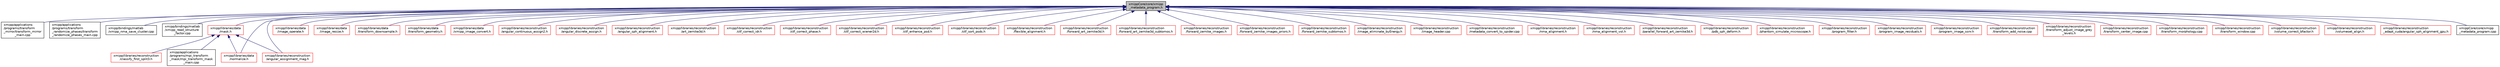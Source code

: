 digraph "xmippCore/core/xmipp_metadata_program.h"
{
  edge [fontname="Helvetica",fontsize="10",labelfontname="Helvetica",labelfontsize="10"];
  node [fontname="Helvetica",fontsize="10",shape=record];
  Node39 [label="xmippCore/core/xmipp\l_metadata_program.h",height=0.2,width=0.4,color="black", fillcolor="grey75", style="filled", fontcolor="black"];
  Node39 -> Node40 [dir="back",color="midnightblue",fontsize="10",style="solid",fontname="Helvetica"];
  Node40 [label="xmipp/applications\l/programs/transform\l_mirror/transform_mirror\l_main.cpp",height=0.2,width=0.4,color="black", fillcolor="white", style="filled",URL="$transform__mirror__main_8cpp.html"];
  Node39 -> Node41 [dir="back",color="midnightblue",fontsize="10",style="solid",fontname="Helvetica"];
  Node41 [label="xmipp/applications\l/programs/transform\l_randomize_phases/transform\l_randomize_phases_main.cpp",height=0.2,width=0.4,color="black", fillcolor="white", style="filled",URL="$transform__randomize__phases__main_8cpp.html"];
  Node39 -> Node42 [dir="back",color="midnightblue",fontsize="10",style="solid",fontname="Helvetica"];
  Node42 [label="xmipp/bindings/matlab\l/xmipp_nma_save_cluster.cpp",height=0.2,width=0.4,color="black", fillcolor="white", style="filled",URL="$xmipp__nma__save__cluster_8cpp.html"];
  Node39 -> Node43 [dir="back",color="midnightblue",fontsize="10",style="solid",fontname="Helvetica"];
  Node43 [label="xmipp/bindings/matlab\l/xmipp_read_structure\l_factor.cpp",height=0.2,width=0.4,color="black", fillcolor="white", style="filled",URL="$xmipp__read__structure__factor_8cpp.html"];
  Node39 -> Node44 [dir="back",color="midnightblue",fontsize="10",style="solid",fontname="Helvetica"];
  Node44 [label="xmipp/libraries/data\l/mask.h",height=0.2,width=0.4,color="red", fillcolor="white", style="filled",URL="$mask_8h.html"];
  Node44 -> Node45 [dir="back",color="midnightblue",fontsize="10",style="solid",fontname="Helvetica"];
  Node45 [label="xmipp/libraries/reconstruction\l/classify_first_split3.h",height=0.2,width=0.4,color="red", fillcolor="white", style="filled",URL="$classify__first__split3_8h.html"];
  Node44 -> Node48 [dir="back",color="midnightblue",fontsize="10",style="solid",fontname="Helvetica"];
  Node48 [label="xmipp/applications\l/programs/mpi_transform\l_mask/mpi_transform_mask\l_main.cpp",height=0.2,width=0.4,color="black", fillcolor="white", style="filled",URL="$mpi__transform__mask__main_8cpp.html"];
  Node44 -> Node57 [dir="back",color="midnightblue",fontsize="10",style="solid",fontname="Helvetica"];
  Node57 [label="xmipp/libraries/data\l/normalize.h",height=0.2,width=0.4,color="red", fillcolor="white", style="filled",URL="$normalize_8h.html"];
  Node44 -> Node84 [dir="back",color="midnightblue",fontsize="10",style="solid",fontname="Helvetica"];
  Node84 [label="xmipp/libraries/reconstruction\l/angular_assignment_mag.h",height=0.2,width=0.4,color="red", fillcolor="white", style="filled",URL="$angular__assignment__mag_8h.html"];
  Node39 -> Node207 [dir="back",color="midnightblue",fontsize="10",style="solid",fontname="Helvetica"];
  Node207 [label="xmipp/libraries/data\l/image_operate.h",height=0.2,width=0.4,color="red", fillcolor="white", style="filled",URL="$image__operate_8h.html"];
  Node39 -> Node211 [dir="back",color="midnightblue",fontsize="10",style="solid",fontname="Helvetica"];
  Node211 [label="xmipp/libraries/data\l/image_resize.h",height=0.2,width=0.4,color="red", fillcolor="white", style="filled",URL="$image__resize_8h.html"];
  Node39 -> Node57 [dir="back",color="midnightblue",fontsize="10",style="solid",fontname="Helvetica"];
  Node39 -> Node215 [dir="back",color="midnightblue",fontsize="10",style="solid",fontname="Helvetica"];
  Node215 [label="xmipp/libraries/data\l/transform_downsample.h",height=0.2,width=0.4,color="red", fillcolor="white", style="filled",URL="$transform__downsample_8h.html"];
  Node39 -> Node221 [dir="back",color="midnightblue",fontsize="10",style="solid",fontname="Helvetica"];
  Node221 [label="xmipp/libraries/data\l/transform_geometry.h",height=0.2,width=0.4,color="red", fillcolor="white", style="filled",URL="$transform__geometry_8h.html"];
  Node39 -> Node225 [dir="back",color="midnightblue",fontsize="10",style="solid",fontname="Helvetica"];
  Node225 [label="xmipp/libraries/data\l/xmipp_image_convert.h",height=0.2,width=0.4,color="red", fillcolor="white", style="filled",URL="$xmipp__image__convert_8h.html"];
  Node39 -> Node84 [dir="back",color="midnightblue",fontsize="10",style="solid",fontname="Helvetica"];
  Node39 -> Node231 [dir="back",color="midnightblue",fontsize="10",style="solid",fontname="Helvetica"];
  Node231 [label="xmipp/libraries/reconstruction\l/angular_continuous_assign2.h",height=0.2,width=0.4,color="red", fillcolor="white", style="filled",URL="$angular__continuous__assign2_8h.html"];
  Node39 -> Node235 [dir="back",color="midnightblue",fontsize="10",style="solid",fontname="Helvetica"];
  Node235 [label="xmipp/libraries/reconstruction\l/angular_discrete_assign.h",height=0.2,width=0.4,color="red", fillcolor="white", style="filled",URL="$angular__discrete__assign_8h.html"];
  Node39 -> Node238 [dir="back",color="midnightblue",fontsize="10",style="solid",fontname="Helvetica"];
  Node238 [label="xmipp/libraries/reconstruction\l/angular_sph_alignment.h",height=0.2,width=0.4,color="red", fillcolor="white", style="filled",URL="$angular__sph__alignment_8h.html"];
  Node39 -> Node242 [dir="back",color="midnightblue",fontsize="10",style="solid",fontname="Helvetica"];
  Node242 [label="xmipp/libraries/reconstruction\l/art_zernike3d.h",height=0.2,width=0.4,color="red", fillcolor="white", style="filled",URL="$art__zernike3d_8h.html"];
  Node39 -> Node244 [dir="back",color="midnightblue",fontsize="10",style="solid",fontname="Helvetica"];
  Node244 [label="xmipp/libraries/reconstruction\l/ctf_correct_idr.h",height=0.2,width=0.4,color="red", fillcolor="white", style="filled",URL="$ctf__correct__idr_8h.html"];
  Node39 -> Node248 [dir="back",color="midnightblue",fontsize="10",style="solid",fontname="Helvetica"];
  Node248 [label="xmipp/libraries/reconstruction\l/ctf_correct_phase.h",height=0.2,width=0.4,color="red", fillcolor="white", style="filled",URL="$ctf__correct__phase_8h.html"];
  Node39 -> Node252 [dir="back",color="midnightblue",fontsize="10",style="solid",fontname="Helvetica"];
  Node252 [label="xmipp/libraries/reconstruction\l/ctf_correct_wiener2d.h",height=0.2,width=0.4,color="red", fillcolor="white", style="filled",URL="$ctf__correct__wiener2d_8h.html"];
  Node39 -> Node256 [dir="back",color="midnightblue",fontsize="10",style="solid",fontname="Helvetica"];
  Node256 [label="xmipp/libraries/reconstruction\l/ctf_enhance_psd.h",height=0.2,width=0.4,color="red", fillcolor="white", style="filled",URL="$ctf__enhance__psd_8h.html"];
  Node39 -> Node262 [dir="back",color="midnightblue",fontsize="10",style="solid",fontname="Helvetica"];
  Node262 [label="xmipp/libraries/reconstruction\l/ctf_sort_psds.h",height=0.2,width=0.4,color="red", fillcolor="white", style="filled",URL="$ctf__sort__psds_8h.html"];
  Node39 -> Node267 [dir="back",color="midnightblue",fontsize="10",style="solid",fontname="Helvetica"];
  Node267 [label="xmipp/libraries/reconstruction\l/flexible_alignment.h",height=0.2,width=0.4,color="red", fillcolor="white", style="filled",URL="$flexible__alignment_8h.html"];
  Node39 -> Node270 [dir="back",color="midnightblue",fontsize="10",style="solid",fontname="Helvetica"];
  Node270 [label="xmipp/libraries/reconstruction\l/forward_art_zernike3d.h",height=0.2,width=0.4,color="red", fillcolor="white", style="filled",URL="$forward__art__zernike3d_8h.html"];
  Node39 -> Node272 [dir="back",color="midnightblue",fontsize="10",style="solid",fontname="Helvetica"];
  Node272 [label="xmipp/libraries/reconstruction\l/forward_art_zernike3d_subtomos.h",height=0.2,width=0.4,color="red", fillcolor="white", style="filled",URL="$forward__art__zernike3d__subtomos_8h.html"];
  Node39 -> Node274 [dir="back",color="midnightblue",fontsize="10",style="solid",fontname="Helvetica"];
  Node274 [label="xmipp/libraries/reconstruction\l/forward_zernike_images.h",height=0.2,width=0.4,color="red", fillcolor="white", style="filled",URL="$forward__zernike__images_8h.html"];
  Node39 -> Node278 [dir="back",color="midnightblue",fontsize="10",style="solid",fontname="Helvetica"];
  Node278 [label="xmipp/libraries/reconstruction\l/forward_zernike_images_priors.h",height=0.2,width=0.4,color="red", fillcolor="white", style="filled",URL="$forward__zernike__images__priors_8h.html"];
  Node39 -> Node282 [dir="back",color="midnightblue",fontsize="10",style="solid",fontname="Helvetica"];
  Node282 [label="xmipp/libraries/reconstruction\l/forward_zernike_subtomos.h",height=0.2,width=0.4,color="red", fillcolor="white", style="filled",URL="$forward__zernike__subtomos_8h.html"];
  Node39 -> Node286 [dir="back",color="midnightblue",fontsize="10",style="solid",fontname="Helvetica"];
  Node286 [label="xmipp/libraries/reconstruction\l/image_eliminate_byEnergy.h",height=0.2,width=0.4,color="red", fillcolor="white", style="filled",URL="$image__eliminate__byEnergy_8h.html"];
  Node39 -> Node290 [dir="back",color="midnightblue",fontsize="10",style="solid",fontname="Helvetica"];
  Node290 [label="xmipp/libraries/reconstruction\l/image_header.cpp",height=0.2,width=0.4,color="red", fillcolor="white", style="filled",URL="$image__header_8cpp.html"];
  Node39 -> Node292 [dir="back",color="midnightblue",fontsize="10",style="solid",fontname="Helvetica"];
  Node292 [label="xmipp/libraries/reconstruction\l/metadata_convert_to_spider.cpp",height=0.2,width=0.4,color="red", fillcolor="white", style="filled",URL="$metadata__convert__to__spider_8cpp.html"];
  Node39 -> Node294 [dir="back",color="midnightblue",fontsize="10",style="solid",fontname="Helvetica"];
  Node294 [label="xmipp/libraries/reconstruction\l/nma_alignment.h",height=0.2,width=0.4,color="red", fillcolor="white", style="filled",URL="$nma__alignment_8h.html"];
  Node39 -> Node299 [dir="back",color="midnightblue",fontsize="10",style="solid",fontname="Helvetica"];
  Node299 [label="xmipp/libraries/reconstruction\l/nma_alignment_vol.h",height=0.2,width=0.4,color="red", fillcolor="white", style="filled",URL="$nma__alignment__vol_8h.html"];
  Node39 -> Node305 [dir="back",color="midnightblue",fontsize="10",style="solid",fontname="Helvetica"];
  Node305 [label="xmipp/libraries/reconstruction\l/parallel_forward_art_zernike3d.h",height=0.2,width=0.4,color="red", fillcolor="white", style="filled",URL="$parallel__forward__art__zernike3d_8h.html"];
  Node39 -> Node307 [dir="back",color="midnightblue",fontsize="10",style="solid",fontname="Helvetica"];
  Node307 [label="xmipp/libraries/reconstruction\l/pdb_sph_deform.h",height=0.2,width=0.4,color="red", fillcolor="white", style="filled",URL="$pdb__sph__deform_8h.html"];
  Node39 -> Node310 [dir="back",color="midnightblue",fontsize="10",style="solid",fontname="Helvetica"];
  Node310 [label="xmipp/libraries/reconstruction\l/phantom_simulate_microscope.h",height=0.2,width=0.4,color="red", fillcolor="white", style="filled",URL="$phantom__simulate__microscope_8h.html"];
  Node39 -> Node313 [dir="back",color="midnightblue",fontsize="10",style="solid",fontname="Helvetica"];
  Node313 [label="xmipp/libraries/reconstruction\l/program_filter.h",height=0.2,width=0.4,color="red", fillcolor="white", style="filled",URL="$program__filter_8h.html"];
  Node39 -> Node317 [dir="back",color="midnightblue",fontsize="10",style="solid",fontname="Helvetica"];
  Node317 [label="xmipp/libraries/reconstruction\l/program_image_residuals.h",height=0.2,width=0.4,color="red", fillcolor="white", style="filled",URL="$program__image__residuals_8h.html"];
  Node39 -> Node320 [dir="back",color="midnightblue",fontsize="10",style="solid",fontname="Helvetica"];
  Node320 [label="xmipp/libraries/reconstruction\l/program_image_ssnr.h",height=0.2,width=0.4,color="red", fillcolor="white", style="filled",URL="$program__image__ssnr_8h.html"];
  Node39 -> Node323 [dir="back",color="midnightblue",fontsize="10",style="solid",fontname="Helvetica"];
  Node323 [label="xmipp/libraries/reconstruction\l/transform_add_noise.cpp",height=0.2,width=0.4,color="red", fillcolor="white", style="filled",URL="$transform__add__noise_8cpp.html"];
  Node39 -> Node325 [dir="back",color="midnightblue",fontsize="10",style="solid",fontname="Helvetica"];
  Node325 [label="xmipp/libraries/reconstruction\l/transform_adjust_image_grey\l_levels.h",height=0.2,width=0.4,color="red", fillcolor="white", style="filled",URL="$transform__adjust__image__grey__levels_8h.html"];
  Node39 -> Node329 [dir="back",color="midnightblue",fontsize="10",style="solid",fontname="Helvetica"];
  Node329 [label="xmipp/libraries/reconstruction\l/transform_center_image.cpp",height=0.2,width=0.4,color="red", fillcolor="white", style="filled",URL="$transform__center__image_8cpp.html"];
  Node39 -> Node331 [dir="back",color="midnightblue",fontsize="10",style="solid",fontname="Helvetica"];
  Node331 [label="xmipp/libraries/reconstruction\l/transform_morphology.cpp",height=0.2,width=0.4,color="red", fillcolor="white", style="filled",URL="$transform__morphology_8cpp.html"];
  Node39 -> Node333 [dir="back",color="midnightblue",fontsize="10",style="solid",fontname="Helvetica"];
  Node333 [label="xmipp/libraries/reconstruction\l/transform_window.cpp",height=0.2,width=0.4,color="red", fillcolor="white", style="filled",URL="$transform__window_8cpp.html"];
  Node39 -> Node335 [dir="back",color="midnightblue",fontsize="10",style="solid",fontname="Helvetica"];
  Node335 [label="xmipp/libraries/reconstruction\l/volume_correct_bfactor.h",height=0.2,width=0.4,color="red", fillcolor="white", style="filled",URL="$volume__correct__bfactor_8h.html"];
  Node39 -> Node338 [dir="back",color="midnightblue",fontsize="10",style="solid",fontname="Helvetica"];
  Node338 [label="xmipp/libraries/reconstruction\l/volumeset_align.h",height=0.2,width=0.4,color="red", fillcolor="white", style="filled",URL="$volumeset__align_8h.html"];
  Node39 -> Node344 [dir="back",color="midnightblue",fontsize="10",style="solid",fontname="Helvetica"];
  Node344 [label="xmipp/libraries/reconstruction\l_adapt_cuda/angular_sph_alignment_gpu.h",height=0.2,width=0.4,color="red", fillcolor="white", style="filled",URL="$angular__sph__alignment__gpu_8h.html"];
  Node39 -> Node347 [dir="back",color="midnightblue",fontsize="10",style="solid",fontname="Helvetica"];
  Node347 [label="xmippCore/core/xmipp\l_metadata_program.cpp",height=0.2,width=0.4,color="black", fillcolor="white", style="filled",URL="$xmipp__metadata__program_8cpp.html"];
}
